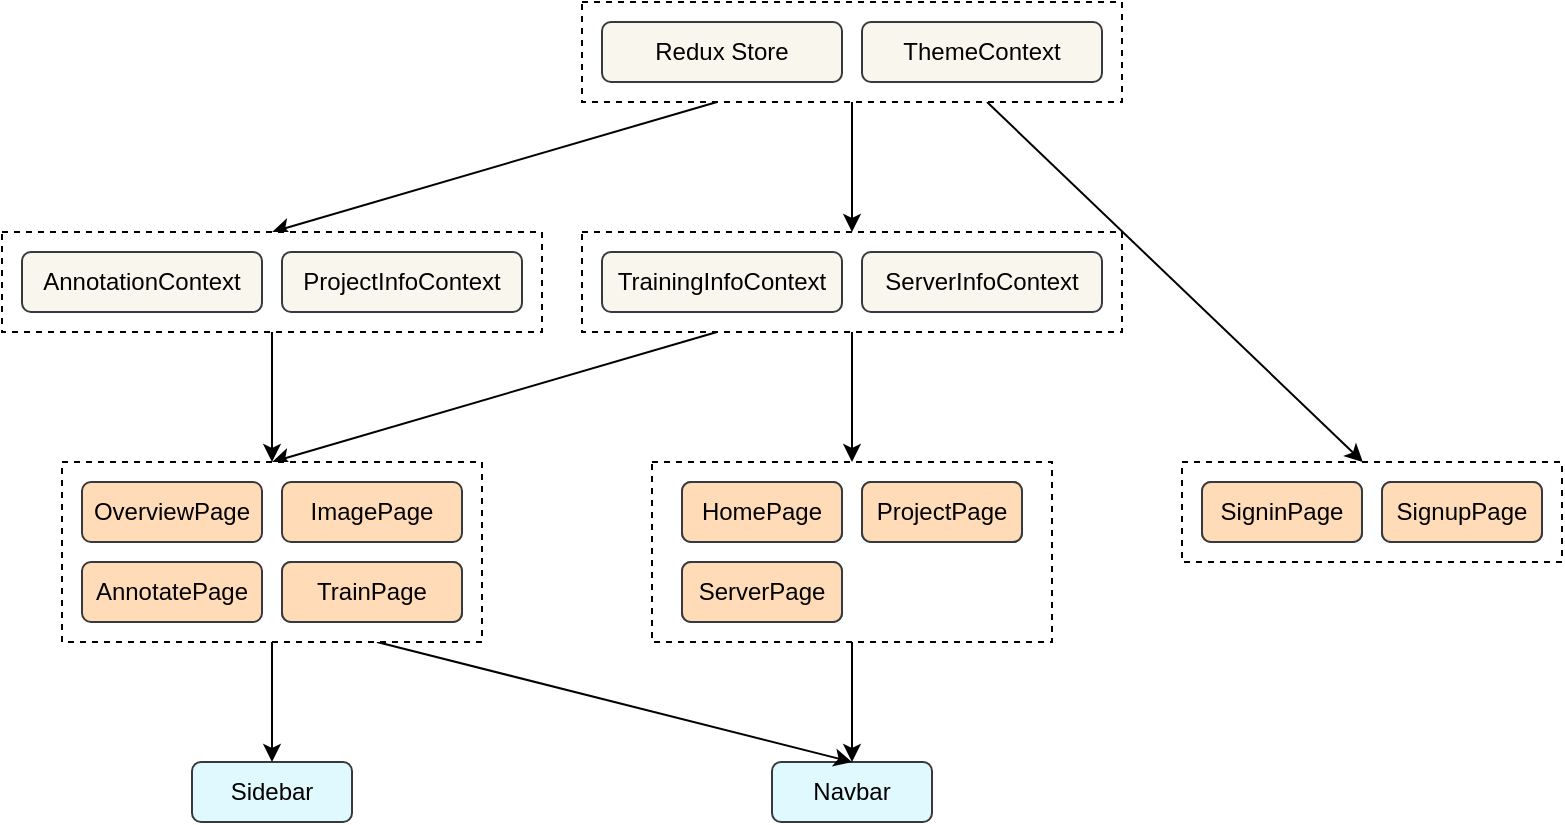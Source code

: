 <mxfile version="21.0.1" type="device"><diagram id="2ioaO4prywc_K2MjNuJf" name="Page-1"><mxGraphModel dx="1102" dy="477" grid="1" gridSize="10" guides="1" tooltips="1" connect="1" arrows="1" fold="1" page="1" pageScale="1" pageWidth="850" pageHeight="1100" math="0" shadow="0"><root><mxCell id="0"/><mxCell id="1" parent="0"/><mxCell id="MOUR0NfKUCiM2T9fYE-9-17" value="" style="endArrow=classic;html=1;rounded=0;entryX=0.5;entryY=0;entryDx=0;entryDy=0;exitX=0.25;exitY=1;exitDx=0;exitDy=0;" edge="1" parent="1" source="MOUR0NfKUCiM2T9fYE-9-22" target="MOUR0NfKUCiM2T9fYE-9-2"><mxGeometry width="50" height="50" relative="1" as="geometry"><mxPoint x="370" y="130" as="sourcePoint"/><mxPoint x="185" y="370" as="targetPoint"/></mxGeometry></mxCell><mxCell id="bJH1z1BtqUv7kGgqLQJ_-14" value="Navbar" style="rounded=1;whiteSpace=wrap;html=1;fillColor=#E0F9FF;strokeColor=#36393d;" parent="1" vertex="1"><mxGeometry x="395" y="460" width="80" height="30" as="geometry"/></mxCell><mxCell id="bJH1z1BtqUv7kGgqLQJ_-15" value="Sidebar" style="rounded=1;whiteSpace=wrap;html=1;fillColor=#E0F9FF;strokeColor=#36393d;" parent="1" vertex="1"><mxGeometry x="105" y="460" width="80" height="30" as="geometry"/></mxCell><mxCell id="MOUR0NfKUCiM2T9fYE-9-11" value="" style="endArrow=classic;html=1;rounded=0;entryX=0.5;entryY=0;entryDx=0;entryDy=0;exitX=0.5;exitY=1;exitDx=0;exitDy=0;" edge="1" parent="1" source="MOUR0NfKUCiM2T9fYE-9-2" target="MOUR0NfKUCiM2T9fYE-9-4"><mxGeometry width="50" height="50" relative="1" as="geometry"><mxPoint x="175" y="310" as="sourcePoint"/><mxPoint x="330" y="410" as="targetPoint"/></mxGeometry></mxCell><mxCell id="MOUR0NfKUCiM2T9fYE-9-12" value="" style="endArrow=classic;html=1;rounded=0;exitX=0.25;exitY=1;exitDx=0;exitDy=0;entryX=0.5;entryY=0;entryDx=0;entryDy=0;" edge="1" parent="1" source="bJH1z1BtqUv7kGgqLQJ_-30" target="MOUR0NfKUCiM2T9fYE-9-4"><mxGeometry width="50" height="50" relative="1" as="geometry"><mxPoint x="185" y="330" as="sourcePoint"/><mxPoint x="360" y="340" as="targetPoint"/></mxGeometry></mxCell><mxCell id="MOUR0NfKUCiM2T9fYE-9-13" value="" style="endArrow=classic;html=1;rounded=0;exitX=0.5;exitY=1;exitDx=0;exitDy=0;" edge="1" parent="1" source="bJH1z1BtqUv7kGgqLQJ_-30" target="MOUR0NfKUCiM2T9fYE-9-6"><mxGeometry width="50" height="50" relative="1" as="geometry"><mxPoint x="195" y="340" as="sourcePoint"/><mxPoint x="195" y="380" as="targetPoint"/></mxGeometry></mxCell><mxCell id="MOUR0NfKUCiM2T9fYE-9-14" value="" style="endArrow=classic;html=1;rounded=0;exitX=0.75;exitY=1;exitDx=0;exitDy=0;entryX=0.5;entryY=0;entryDx=0;entryDy=0;" edge="1" parent="1" source="MOUR0NfKUCiM2T9fYE-9-4" target="bJH1z1BtqUv7kGgqLQJ_-14"><mxGeometry width="50" height="50" relative="1" as="geometry"><mxPoint x="205" y="350" as="sourcePoint"/><mxPoint x="205" y="390" as="targetPoint"/></mxGeometry></mxCell><mxCell id="MOUR0NfKUCiM2T9fYE-9-15" value="" style="endArrow=classic;html=1;rounded=0;entryX=0.5;entryY=0;entryDx=0;entryDy=0;entryPerimeter=0;exitX=0.5;exitY=1;exitDx=0;exitDy=0;" edge="1" parent="1" source="MOUR0NfKUCiM2T9fYE-9-4" target="bJH1z1BtqUv7kGgqLQJ_-15"><mxGeometry width="50" height="50" relative="1" as="geometry"><mxPoint x="480" y="460" as="sourcePoint"/><mxPoint x="480" y="500" as="targetPoint"/></mxGeometry></mxCell><mxCell id="MOUR0NfKUCiM2T9fYE-9-16" value="" style="endArrow=classic;html=1;rounded=0;" edge="1" parent="1" source="MOUR0NfKUCiM2T9fYE-9-6" target="bJH1z1BtqUv7kGgqLQJ_-14"><mxGeometry width="50" height="50" relative="1" as="geometry"><mxPoint x="490" y="440" as="sourcePoint"/><mxPoint x="220" y="500" as="targetPoint"/></mxGeometry></mxCell><mxCell id="MOUR0NfKUCiM2T9fYE-9-19" value="" style="endArrow=classic;html=1;rounded=0;entryX=0.5;entryY=0;entryDx=0;entryDy=0;exitX=0.5;exitY=1;exitDx=0;exitDy=0;" edge="1" parent="1" source="MOUR0NfKUCiM2T9fYE-9-22" target="bJH1z1BtqUv7kGgqLQJ_-30"><mxGeometry width="50" height="50" relative="1" as="geometry"><mxPoint x="440" y="140" as="sourcePoint"/><mxPoint x="190" y="290" as="targetPoint"/></mxGeometry></mxCell><mxCell id="MOUR0NfKUCiM2T9fYE-9-20" value="" style="endArrow=classic;html=1;rounded=0;entryX=0.476;entryY=0;entryDx=0;entryDy=0;entryPerimeter=0;exitX=0.75;exitY=1;exitDx=0;exitDy=0;" edge="1" parent="1" source="MOUR0NfKUCiM2T9fYE-9-22" target="MOUR0NfKUCiM2T9fYE-9-7"><mxGeometry width="50" height="50" relative="1" as="geometry"><mxPoint x="520" y="240" as="sourcePoint"/><mxPoint x="660" y="260" as="targetPoint"/></mxGeometry></mxCell><mxCell id="MOUR0NfKUCiM2T9fYE-9-38" value="" style="group" vertex="1" connectable="0" parent="1"><mxGeometry x="600" y="310" width="190" height="50" as="geometry"/></mxCell><mxCell id="MOUR0NfKUCiM2T9fYE-9-7" value="" style="rounded=0;whiteSpace=wrap;html=1;dashed=1;" vertex="1" parent="MOUR0NfKUCiM2T9fYE-9-38"><mxGeometry width="190" height="50" as="geometry"/></mxCell><mxCell id="bJH1z1BtqUv7kGgqLQJ_-12" value="SigninPage" style="rounded=1;whiteSpace=wrap;html=1;fillColor=#FFE3C7;strokeColor=#36393d;" parent="MOUR0NfKUCiM2T9fYE-9-38" vertex="1"><mxGeometry x="10" y="10" width="80" height="30" as="geometry"/></mxCell><mxCell id="bJH1z1BtqUv7kGgqLQJ_-13" value="SignupPage" style="rounded=1;whiteSpace=wrap;html=1;fillColor=#FFE3C7;strokeColor=#36393d;" parent="MOUR0NfKUCiM2T9fYE-9-38" vertex="1"><mxGeometry x="100" y="10" width="80" height="30" as="geometry"/></mxCell><mxCell id="MOUR0NfKUCiM2T9fYE-9-32" value="SignupPage" style="rounded=1;whiteSpace=wrap;html=1;fillColor=#FFDBB8;strokeColor=#36393d;" vertex="1" parent="MOUR0NfKUCiM2T9fYE-9-38"><mxGeometry x="100" y="10" width="80" height="30" as="geometry"/></mxCell><mxCell id="MOUR0NfKUCiM2T9fYE-9-33" value="SigninPage" style="rounded=1;whiteSpace=wrap;html=1;fillColor=#FFDBB8;strokeColor=#36393d;" vertex="1" parent="MOUR0NfKUCiM2T9fYE-9-38"><mxGeometry x="10" y="10" width="80" height="30" as="geometry"/></mxCell><mxCell id="MOUR0NfKUCiM2T9fYE-9-39" value="" style="group" vertex="1" connectable="0" parent="1"><mxGeometry x="335" y="310" width="200" height="90" as="geometry"/></mxCell><mxCell id="MOUR0NfKUCiM2T9fYE-9-6" value="" style="rounded=0;whiteSpace=wrap;html=1;dashed=1;" vertex="1" parent="MOUR0NfKUCiM2T9fYE-9-39"><mxGeometry width="200" height="90" as="geometry"/></mxCell><mxCell id="bJH1z1BtqUv7kGgqLQJ_-7" value="HomePage" style="rounded=1;whiteSpace=wrap;html=1;fillColor=#FFE3C7;strokeColor=#36393d;" parent="MOUR0NfKUCiM2T9fYE-9-39" vertex="1"><mxGeometry x="15" y="10" width="80" height="30" as="geometry"/></mxCell><mxCell id="bJH1z1BtqUv7kGgqLQJ_-10" value="ProjectPage" style="rounded=1;whiteSpace=wrap;html=1;fillColor=#FFE3C7;strokeColor=#36393d;" parent="MOUR0NfKUCiM2T9fYE-9-39" vertex="1"><mxGeometry x="105" y="10" width="80" height="30" as="geometry"/></mxCell><mxCell id="bJH1z1BtqUv7kGgqLQJ_-11" value="ServerPage" style="rounded=1;whiteSpace=wrap;html=1;fillColor=#FFE3C7;strokeColor=#36393d;" parent="MOUR0NfKUCiM2T9fYE-9-39" vertex="1"><mxGeometry x="15" y="50" width="80" height="30" as="geometry"/></mxCell><mxCell id="MOUR0NfKUCiM2T9fYE-9-34" value="ProjectPage" style="rounded=1;whiteSpace=wrap;html=1;fillColor=#FFDBB8;strokeColor=#36393d;" vertex="1" parent="MOUR0NfKUCiM2T9fYE-9-39"><mxGeometry x="105" y="10" width="80" height="30" as="geometry"/></mxCell><mxCell id="MOUR0NfKUCiM2T9fYE-9-35" value="HomePage" style="rounded=1;whiteSpace=wrap;html=1;fillColor=#FFDBB8;strokeColor=#36393d;" vertex="1" parent="MOUR0NfKUCiM2T9fYE-9-39"><mxGeometry x="15" y="10" width="80" height="30" as="geometry"/></mxCell><mxCell id="MOUR0NfKUCiM2T9fYE-9-36" value="ServerPage" style="rounded=1;whiteSpace=wrap;html=1;fillColor=#FFDBB8;strokeColor=#36393d;" vertex="1" parent="MOUR0NfKUCiM2T9fYE-9-39"><mxGeometry x="15" y="50" width="80" height="30" as="geometry"/></mxCell><mxCell id="MOUR0NfKUCiM2T9fYE-9-40" value="" style="group" vertex="1" connectable="0" parent="1"><mxGeometry x="40" y="310" width="210" height="90" as="geometry"/></mxCell><mxCell id="MOUR0NfKUCiM2T9fYE-9-4" value="" style="rounded=0;whiteSpace=wrap;html=1;dashed=1;" vertex="1" parent="MOUR0NfKUCiM2T9fYE-9-40"><mxGeometry width="210" height="90" as="geometry"/></mxCell><mxCell id="bJH1z1BtqUv7kGgqLQJ_-2" value="ImagePage" style="rounded=1;whiteSpace=wrap;html=1;fillColor=#FFDBB8;strokeColor=#36393d;" parent="MOUR0NfKUCiM2T9fYE-9-40" vertex="1"><mxGeometry x="110" y="10" width="90" height="30" as="geometry"/></mxCell><mxCell id="bJH1z1BtqUv7kGgqLQJ_-6" value="AnnotatePage" style="rounded=1;whiteSpace=wrap;html=1;fillColor=#FFDBB8;strokeColor=#36393d;" parent="MOUR0NfKUCiM2T9fYE-9-40" vertex="1"><mxGeometry x="10" y="50" width="90" height="30" as="geometry"/></mxCell><mxCell id="bJH1z1BtqUv7kGgqLQJ_-8" value="OverviewPage" style="rounded=1;whiteSpace=wrap;html=1;fillColor=#FFDBB8;strokeColor=#36393d;" parent="MOUR0NfKUCiM2T9fYE-9-40" vertex="1"><mxGeometry x="10" y="10" width="90" height="30" as="geometry"/></mxCell><mxCell id="bJH1z1BtqUv7kGgqLQJ_-9" value="TrainPage" style="rounded=1;whiteSpace=wrap;html=1;fillColor=#FFE3C7;strokeColor=#36393d;" parent="MOUR0NfKUCiM2T9fYE-9-40" vertex="1"><mxGeometry x="110" y="50" width="90" height="30" as="geometry"/></mxCell><mxCell id="MOUR0NfKUCiM2T9fYE-9-37" value="TrainPage" style="rounded=1;whiteSpace=wrap;html=1;fillColor=#FFDBB8;strokeColor=#36393d;" vertex="1" parent="MOUR0NfKUCiM2T9fYE-9-40"><mxGeometry x="110" y="50" width="90" height="30" as="geometry"/></mxCell><mxCell id="MOUR0NfKUCiM2T9fYE-9-41" value="" style="group" vertex="1" connectable="0" parent="1"><mxGeometry x="300" y="80" width="270" height="50" as="geometry"/></mxCell><mxCell id="MOUR0NfKUCiM2T9fYE-9-22" value="" style="rounded=0;whiteSpace=wrap;html=1;dashed=1;" vertex="1" parent="MOUR0NfKUCiM2T9fYE-9-41"><mxGeometry width="270" height="50" as="geometry"/></mxCell><mxCell id="bJH1z1BtqUv7kGgqLQJ_-26" value="ThemeContext" style="rounded=1;whiteSpace=wrap;html=1;fillColor=#f9f7ed;strokeColor=#36393d;" parent="MOUR0NfKUCiM2T9fYE-9-41" vertex="1"><mxGeometry x="140" y="10" width="120" height="30" as="geometry"/></mxCell><mxCell id="MOUR0NfKUCiM2T9fYE-9-21" value="Redux Store" style="rounded=1;whiteSpace=wrap;html=1;fillColor=#f9f7ed;strokeColor=#36393d;" vertex="1" parent="MOUR0NfKUCiM2T9fYE-9-41"><mxGeometry x="10" y="10" width="120" height="30" as="geometry"/></mxCell><mxCell id="MOUR0NfKUCiM2T9fYE-9-43" value="" style="group" vertex="1" connectable="0" parent="1"><mxGeometry x="300" y="195" width="270" height="50" as="geometry"/></mxCell><mxCell id="bJH1z1BtqUv7kGgqLQJ_-30" value="" style="rounded=0;whiteSpace=wrap;html=1;dashed=1;" parent="MOUR0NfKUCiM2T9fYE-9-43" vertex="1"><mxGeometry width="270" height="50" as="geometry"/></mxCell><mxCell id="bJH1z1BtqUv7kGgqLQJ_-22" value="TrainingInfoContext" style="rounded=1;whiteSpace=wrap;html=1;fillColor=#f9f7ed;strokeColor=#36393d;" parent="MOUR0NfKUCiM2T9fYE-9-43" vertex="1"><mxGeometry x="10" y="10" width="120" height="30" as="geometry"/></mxCell><mxCell id="bJH1z1BtqUv7kGgqLQJ_-25" value="ServerInfoContext" style="rounded=1;whiteSpace=wrap;html=1;fillColor=#f9f7ed;strokeColor=#36393d;" parent="MOUR0NfKUCiM2T9fYE-9-43" vertex="1"><mxGeometry x="140" y="10" width="120" height="30" as="geometry"/></mxCell><mxCell id="MOUR0NfKUCiM2T9fYE-9-44" value="" style="group" vertex="1" connectable="0" parent="1"><mxGeometry x="10" y="195" width="270" height="50" as="geometry"/></mxCell><mxCell id="MOUR0NfKUCiM2T9fYE-9-2" value="" style="rounded=0;whiteSpace=wrap;html=1;dashed=1;" vertex="1" parent="MOUR0NfKUCiM2T9fYE-9-44"><mxGeometry width="270" height="50" as="geometry"/></mxCell><mxCell id="bJH1z1BtqUv7kGgqLQJ_-23" value="AnnotationContext" style="rounded=1;whiteSpace=wrap;html=1;fillColor=#f9f7ed;strokeColor=#36393d;" parent="MOUR0NfKUCiM2T9fYE-9-44" vertex="1"><mxGeometry x="10" y="10" width="120" height="30" as="geometry"/></mxCell><mxCell id="bJH1z1BtqUv7kGgqLQJ_-24" value="ProjectInfoContext" style="rounded=1;whiteSpace=wrap;html=1;fillColor=#f9f7ed;strokeColor=#36393d;" parent="MOUR0NfKUCiM2T9fYE-9-44" vertex="1"><mxGeometry x="140" y="10" width="120" height="30" as="geometry"/></mxCell></root></mxGraphModel></diagram></mxfile>